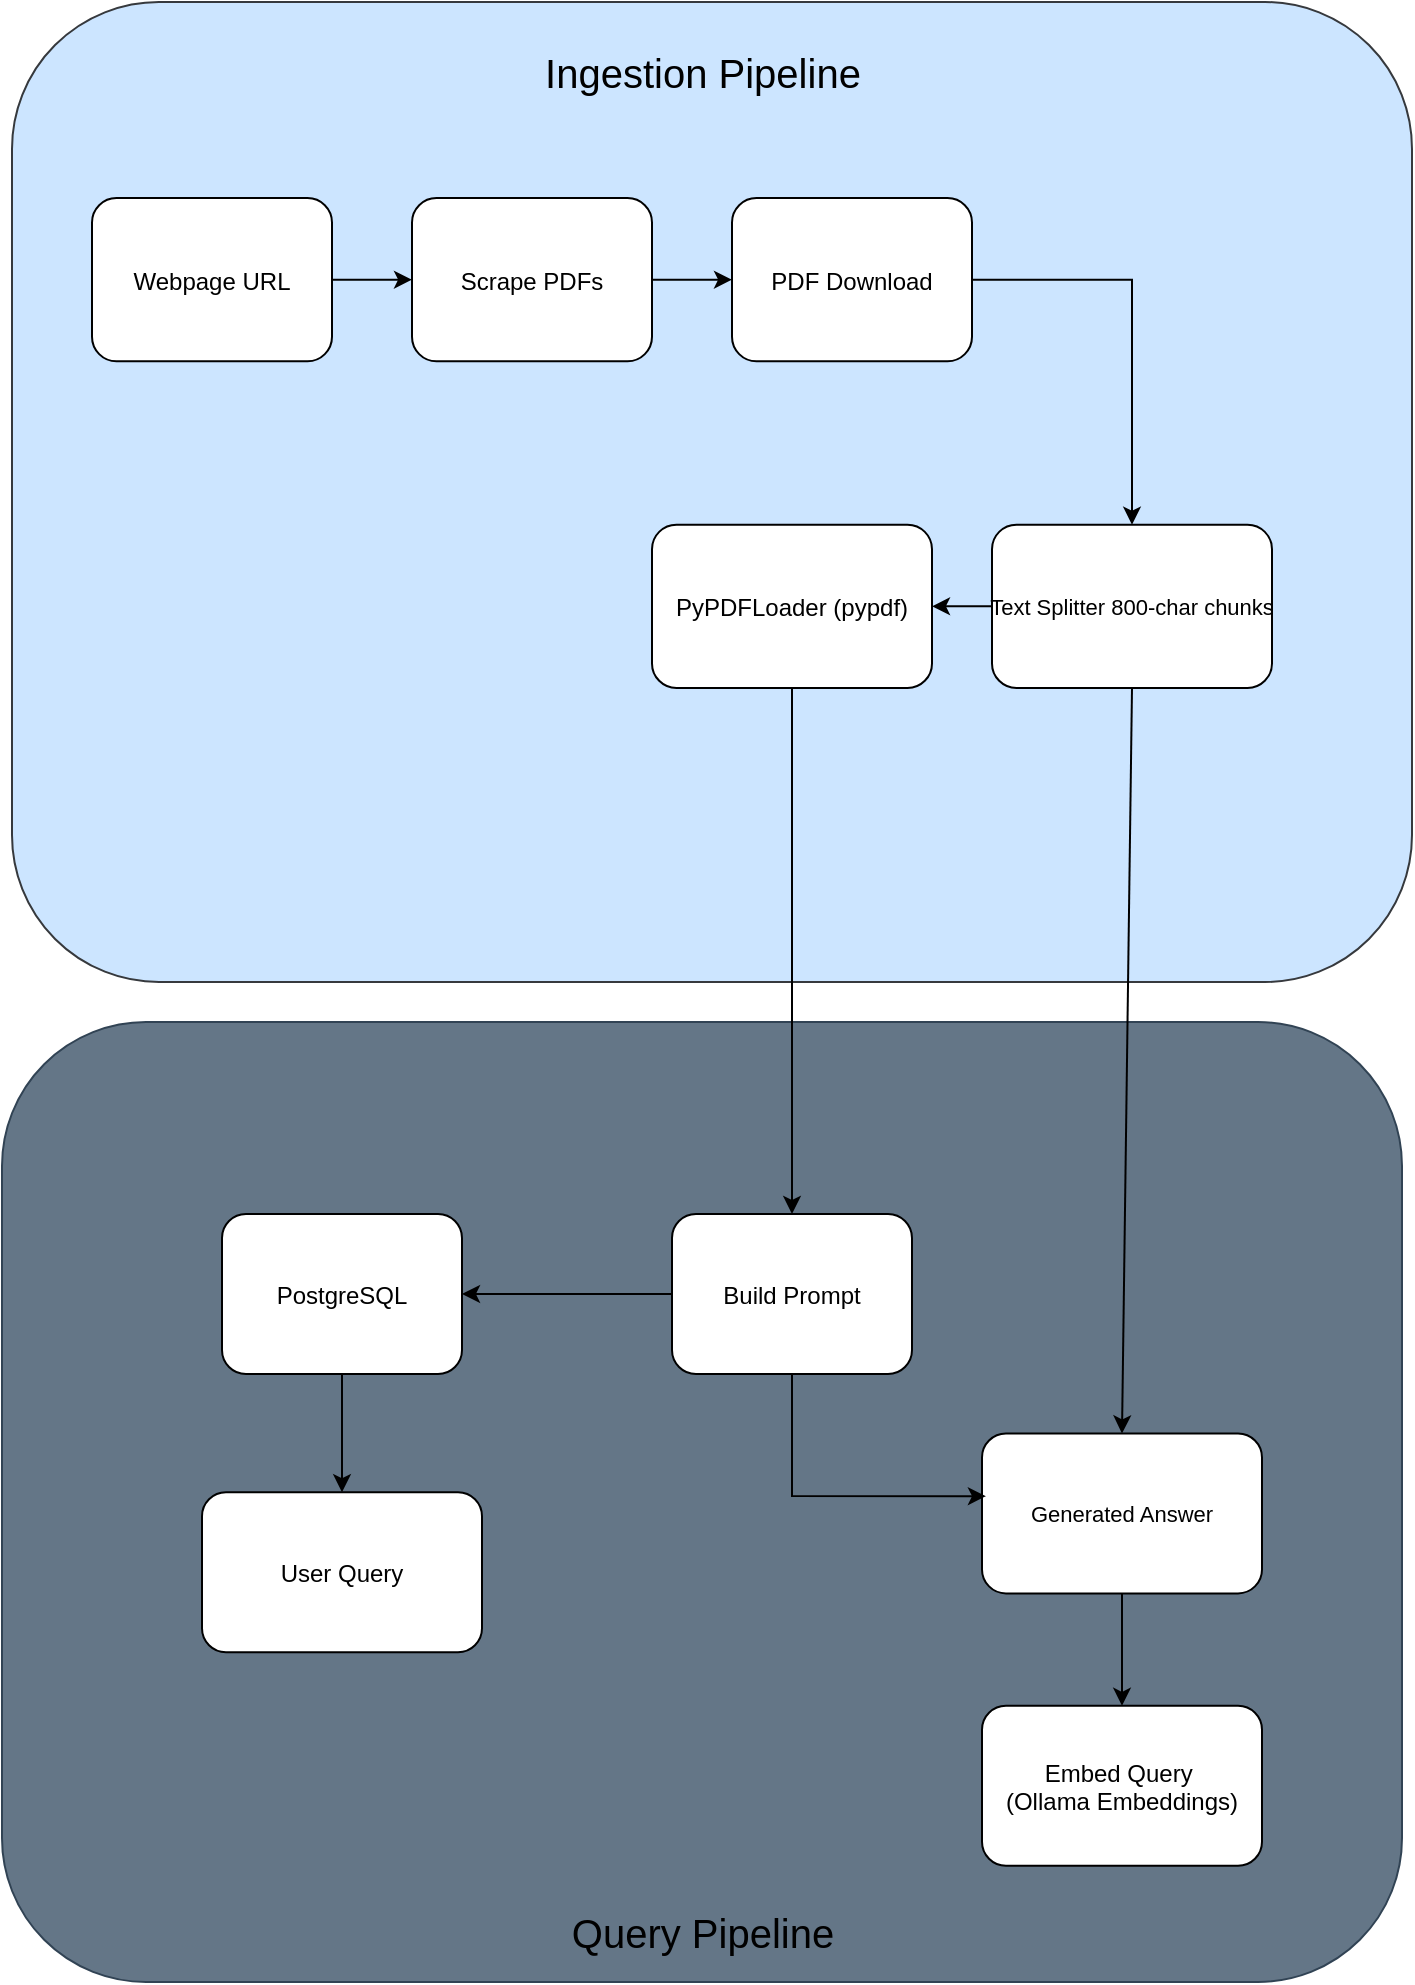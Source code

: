 <mxfile version="27.0.3">
  <diagram name="RAG Architecture" id="R6HM2WaVMJj6BM1IxDsT">
    <mxGraphModel dx="1845" dy="2247" grid="1" gridSize="10" guides="1" tooltips="1" connect="1" arrows="1" fold="1" page="1" pageScale="1" pageWidth="850" pageHeight="1100" math="0" shadow="0">
      <root>
        <mxCell id="0" />
        <mxCell id="1" parent="0" />
        <mxCell id="sxPdrCNQUxdm-kofwbuw-2" value="" style="rounded=1;fillColor=#cce5ff;fontSize=14;fontStyle=1;strokeColor=#36393d;" vertex="1" parent="1">
          <mxGeometry x="80" y="-340" width="700" height="490" as="geometry" />
        </mxCell>
        <mxCell id="sxPdrCNQUxdm-kofwbuw-3" value="Webpage URL" style="rounded=1;fillColor=#ffffff;" vertex="1" parent="sxPdrCNQUxdm-kofwbuw-2">
          <mxGeometry x="40" y="98" width="120" height="81.667" as="geometry" />
        </mxCell>
        <mxCell id="sxPdrCNQUxdm-kofwbuw-4" value="Scrape PDFs" style="rounded=1;fillColor=#ffffff;" vertex="1" parent="sxPdrCNQUxdm-kofwbuw-2">
          <mxGeometry x="200" y="98" width="120" height="81.667" as="geometry" />
        </mxCell>
        <mxCell id="sxPdrCNQUxdm-kofwbuw-5" value="PDF Download" style="rounded=1;fillColor=#ffffff;" vertex="1" parent="sxPdrCNQUxdm-kofwbuw-2">
          <mxGeometry x="360" y="98" width="120" height="81.667" as="geometry" />
        </mxCell>
        <mxCell id="sxPdrCNQUxdm-kofwbuw-6" value="PyPDFLoader (pypdf)" style="rounded=1;fillColor=#ffffff;" vertex="1" parent="sxPdrCNQUxdm-kofwbuw-2">
          <mxGeometry x="320" y="261.333" width="140" height="81.667" as="geometry" />
        </mxCell>
        <mxCell id="sxPdrCNQUxdm-kofwbuw-7" value="Text Splitter 800-char chunks" style="rounded=1;fillColor=#ffffff;fontSize=11;" vertex="1" parent="sxPdrCNQUxdm-kofwbuw-2">
          <mxGeometry x="490" y="261.333" width="140" height="81.667" as="geometry" />
        </mxCell>
        <mxCell id="sxPdrCNQUxdm-kofwbuw-8" style="edgeStyle=orthogonalEdgeStyle;rounded=0;orthogonalLoop=1;jettySize=auto;html=1;strokeColor=#000000;" edge="1" parent="sxPdrCNQUxdm-kofwbuw-2" source="sxPdrCNQUxdm-kofwbuw-3" target="sxPdrCNQUxdm-kofwbuw-4">
          <mxGeometry relative="1" as="geometry" />
        </mxCell>
        <mxCell id="sxPdrCNQUxdm-kofwbuw-9" style="edgeStyle=orthogonalEdgeStyle;rounded=0;orthogonalLoop=1;jettySize=auto;html=1;strokeColor=#000000;" edge="1" parent="sxPdrCNQUxdm-kofwbuw-2" source="sxPdrCNQUxdm-kofwbuw-4" target="sxPdrCNQUxdm-kofwbuw-5">
          <mxGeometry relative="1" as="geometry" />
        </mxCell>
        <mxCell id="sxPdrCNQUxdm-kofwbuw-10" style="edgeStyle=orthogonalEdgeStyle;rounded=0;orthogonalLoop=1;jettySize=auto;html=1;strokeColor=#000000;" edge="1" parent="sxPdrCNQUxdm-kofwbuw-2" source="sxPdrCNQUxdm-kofwbuw-5" target="sxPdrCNQUxdm-kofwbuw-7">
          <mxGeometry relative="1" as="geometry" />
        </mxCell>
        <mxCell id="sxPdrCNQUxdm-kofwbuw-11" style="edgeStyle=orthogonalEdgeStyle;rounded=0;orthogonalLoop=1;jettySize=auto;html=1;strokeColor=#000000;" edge="1" parent="sxPdrCNQUxdm-kofwbuw-2" source="sxPdrCNQUxdm-kofwbuw-7" target="sxPdrCNQUxdm-kofwbuw-6">
          <mxGeometry relative="1" as="geometry" />
        </mxCell>
        <mxCell id="sxPdrCNQUxdm-kofwbuw-55" value="&lt;font style=&quot;font-size: 20px;&quot;&gt;Ingestion Pipeline&lt;/font&gt;" style="text;html=1;align=center;verticalAlign=middle;whiteSpace=wrap;rounded=0;" vertex="1" parent="sxPdrCNQUxdm-kofwbuw-2">
          <mxGeometry x="253" y="20" width="185" height="30" as="geometry" />
        </mxCell>
        <mxCell id="sxPdrCNQUxdm-kofwbuw-26" value="" style="rounded=1;fillColor=#647687;fontSize=14;fontStyle=1;fontColor=light-dark(#FFFFFF,#FFFFFF);strokeColor=#314354;spacingLeft=2;" vertex="1" parent="1">
          <mxGeometry x="75" y="170" width="700" height="480" as="geometry" />
        </mxCell>
        <mxCell id="sxPdrCNQUxdm-kofwbuw-27" value="PostgreSQL" style="rounded=1;fillColor=#ffffff;" vertex="1" parent="sxPdrCNQUxdm-kofwbuw-26">
          <mxGeometry x="110" y="96" width="120" height="80.0" as="geometry" />
        </mxCell>
        <mxCell id="sxPdrCNQUxdm-kofwbuw-29" value="Build Prompt" style="rounded=1;fillColor=#ffffff;" vertex="1" parent="sxPdrCNQUxdm-kofwbuw-26">
          <mxGeometry x="335" y="96" width="120" height="80.0" as="geometry" />
        </mxCell>
        <mxCell id="sxPdrCNQUxdm-kofwbuw-30" value="User Query" style="rounded=1;fillColor=#ffffff;" vertex="1" parent="sxPdrCNQUxdm-kofwbuw-26">
          <mxGeometry x="100" y="235.105" width="140" height="80.0" as="geometry" />
        </mxCell>
        <mxCell id="sxPdrCNQUxdm-kofwbuw-31" value="Generated Answer" style="rounded=1;fillColor=#ffffff;fontSize=11;" vertex="1" parent="sxPdrCNQUxdm-kofwbuw-26">
          <mxGeometry x="490" y="205.718" width="140" height="80.0" as="geometry" />
        </mxCell>
        <mxCell id="sxPdrCNQUxdm-kofwbuw-36" value="Embed Query &#xa;(Ollama Embeddings)" style="rounded=1;fillColor=#ffffff;" vertex="1" parent="sxPdrCNQUxdm-kofwbuw-26">
          <mxGeometry x="490" y="341.881" width="140" height="80.0" as="geometry" />
        </mxCell>
        <mxCell id="sxPdrCNQUxdm-kofwbuw-37" value="" style="endArrow=classic;html=1;rounded=0;entryX=1;entryY=0.5;entryDx=0;entryDy=0;exitX=0;exitY=0.5;exitDx=0;exitDy=0;" edge="1" parent="sxPdrCNQUxdm-kofwbuw-26" source="sxPdrCNQUxdm-kofwbuw-29" target="sxPdrCNQUxdm-kofwbuw-27">
          <mxGeometry width="50" height="50" relative="1" as="geometry">
            <mxPoint x="360" y="225.306" as="sourcePoint" />
            <mxPoint x="410" y="176.327" as="targetPoint" />
          </mxGeometry>
        </mxCell>
        <mxCell id="sxPdrCNQUxdm-kofwbuw-38" value="" style="endArrow=classic;html=1;rounded=0;entryX=0.5;entryY=0;entryDx=0;entryDy=0;exitX=0.5;exitY=1;exitDx=0;exitDy=0;" edge="1" parent="sxPdrCNQUxdm-kofwbuw-26" source="sxPdrCNQUxdm-kofwbuw-27" target="sxPdrCNQUxdm-kofwbuw-30">
          <mxGeometry width="50" height="50" relative="1" as="geometry">
            <mxPoint x="360" y="225.306" as="sourcePoint" />
            <mxPoint x="410" y="176.327" as="targetPoint" />
          </mxGeometry>
        </mxCell>
        <mxCell id="sxPdrCNQUxdm-kofwbuw-39" value="" style="endArrow=classic;html=1;rounded=0;entryX=0.014;entryY=0.392;entryDx=0;entryDy=0;entryPerimeter=0;exitX=0.5;exitY=1;exitDx=0;exitDy=0;" edge="1" parent="sxPdrCNQUxdm-kofwbuw-26" source="sxPdrCNQUxdm-kofwbuw-29" target="sxPdrCNQUxdm-kofwbuw-31">
          <mxGeometry width="50" height="50" relative="1" as="geometry">
            <mxPoint x="370" y="205.714" as="sourcePoint" />
            <mxPoint x="420" y="156.735" as="targetPoint" />
            <Array as="points">
              <mxPoint x="395" y="237.061" />
            </Array>
          </mxGeometry>
        </mxCell>
        <mxCell id="sxPdrCNQUxdm-kofwbuw-40" value="" style="endArrow=classic;html=1;rounded=0;entryX=0.5;entryY=0;entryDx=0;entryDy=0;exitX=0.5;exitY=1;exitDx=0;exitDy=0;" edge="1" parent="sxPdrCNQUxdm-kofwbuw-26" source="sxPdrCNQUxdm-kofwbuw-31" target="sxPdrCNQUxdm-kofwbuw-36">
          <mxGeometry width="50" height="50" relative="1" as="geometry">
            <mxPoint x="345" y="215.51" as="sourcePoint" />
            <mxPoint x="395" y="166.531" as="targetPoint" />
          </mxGeometry>
        </mxCell>
        <mxCell id="sxPdrCNQUxdm-kofwbuw-43" value="&lt;font style=&quot;font-size: 20px;&quot;&gt;Query Pipeline&lt;/font&gt;" style="text;html=1;align=center;verticalAlign=middle;whiteSpace=wrap;rounded=0;" vertex="1" parent="sxPdrCNQUxdm-kofwbuw-26">
          <mxGeometry x="258" y="440" width="185" height="30" as="geometry" />
        </mxCell>
        <mxCell id="sxPdrCNQUxdm-kofwbuw-41" value="" style="endArrow=classic;html=1;rounded=0;entryX=0.5;entryY=0;entryDx=0;entryDy=0;exitX=0.5;exitY=1;exitDx=0;exitDy=0;" edge="1" parent="1" source="sxPdrCNQUxdm-kofwbuw-6" target="sxPdrCNQUxdm-kofwbuw-29">
          <mxGeometry width="50" height="50" relative="1" as="geometry">
            <mxPoint x="420" y="120" as="sourcePoint" />
            <mxPoint x="470" y="70" as="targetPoint" />
          </mxGeometry>
        </mxCell>
        <mxCell id="sxPdrCNQUxdm-kofwbuw-42" value="" style="endArrow=classic;html=1;rounded=0;entryX=0.5;entryY=0;entryDx=0;entryDy=0;exitX=0.5;exitY=1;exitDx=0;exitDy=0;" edge="1" parent="1" source="sxPdrCNQUxdm-kofwbuw-7" target="sxPdrCNQUxdm-kofwbuw-31">
          <mxGeometry width="50" height="50" relative="1" as="geometry">
            <mxPoint x="420" y="230" as="sourcePoint" />
            <mxPoint x="470" y="180" as="targetPoint" />
          </mxGeometry>
        </mxCell>
      </root>
    </mxGraphModel>
  </diagram>
</mxfile>
